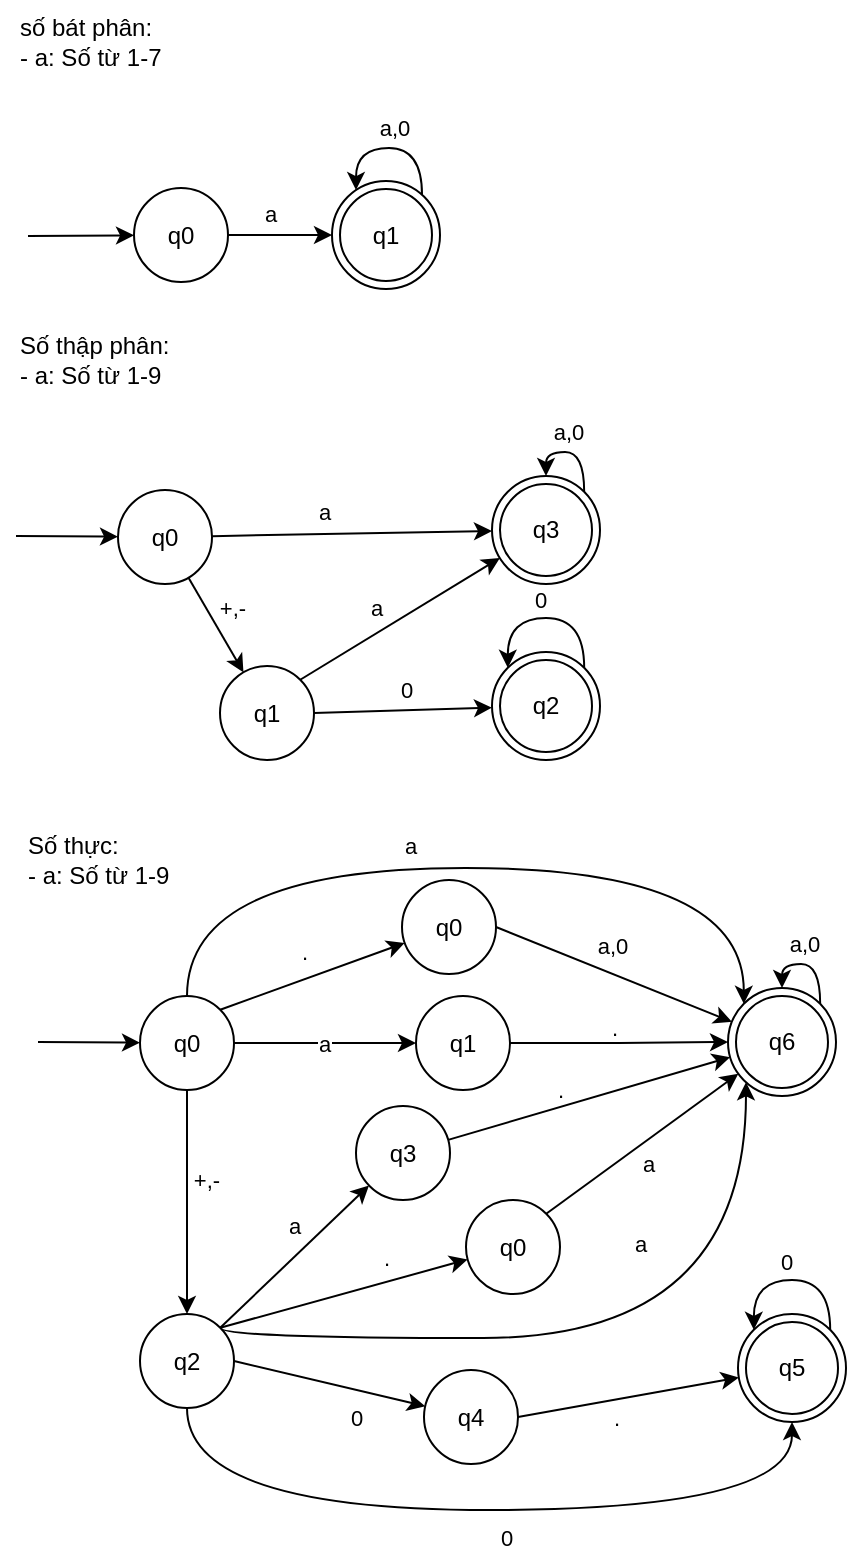 <mxfile version="24.7.12">
  <diagram name="Page-1" id="ywcTNB9aZr9tDC0TdeI4">
    <mxGraphModel dx="1434" dy="827" grid="0" gridSize="10" guides="1" tooltips="1" connect="1" arrows="1" fold="1" page="1" pageScale="1" pageWidth="1654" pageHeight="2336" math="0" shadow="0">
      <root>
        <mxCell id="0" />
        <mxCell id="1" parent="0" />
        <mxCell id="Q4vxLiz5nYjD_q5xdy93-6" style="edgeStyle=orthogonalEdgeStyle;rounded=0;orthogonalLoop=1;jettySize=auto;html=1;exitX=1;exitY=0.5;exitDx=0;exitDy=0;" edge="1" parent="1" source="Q4vxLiz5nYjD_q5xdy93-1" target="Q4vxLiz5nYjD_q5xdy93-14">
          <mxGeometry relative="1" as="geometry">
            <mxPoint x="277" y="201.5" as="targetPoint" />
          </mxGeometry>
        </mxCell>
        <mxCell id="Q4vxLiz5nYjD_q5xdy93-8" value="a" style="edgeLabel;html=1;align=center;verticalAlign=middle;resizable=0;points=[];" vertex="1" connectable="0" parent="Q4vxLiz5nYjD_q5xdy93-6">
          <mxGeometry x="-0.193" y="2" relative="1" as="geometry">
            <mxPoint y="-9" as="offset" />
          </mxGeometry>
        </mxCell>
        <mxCell id="Q4vxLiz5nYjD_q5xdy93-1" value="q0" style="ellipse;whiteSpace=wrap;html=1;aspect=fixed;" vertex="1" parent="1">
          <mxGeometry x="173" y="178" width="47" height="47" as="geometry" />
        </mxCell>
        <mxCell id="Q4vxLiz5nYjD_q5xdy93-2" value="" style="endArrow=classic;html=1;rounded=0;" edge="1" parent="1" target="Q4vxLiz5nYjD_q5xdy93-1">
          <mxGeometry width="50" height="50" relative="1" as="geometry">
            <mxPoint x="120" y="202" as="sourcePoint" />
            <mxPoint x="485" y="316" as="targetPoint" />
          </mxGeometry>
        </mxCell>
        <mxCell id="Q4vxLiz5nYjD_q5xdy93-10" value="số bát phân:&lt;div&gt;- a: S&lt;span style=&quot;background-color: initial;&quot;&gt;ố từ 1-7&lt;/span&gt;&lt;/div&gt;" style="text;html=1;align=left;verticalAlign=middle;resizable=0;points=[];autosize=1;strokeColor=none;fillColor=none;" vertex="1" parent="1">
          <mxGeometry x="114" y="84" width="89" height="41" as="geometry" />
        </mxCell>
        <mxCell id="Q4vxLiz5nYjD_q5xdy93-11" style="edgeStyle=orthogonalEdgeStyle;rounded=0;orthogonalLoop=1;jettySize=auto;html=1;curved=1;" edge="1" parent="1" source="Q4vxLiz5nYjD_q5xdy93-14" target="Q4vxLiz5nYjD_q5xdy93-14">
          <mxGeometry relative="1" as="geometry">
            <mxPoint x="317.117" y="184.883" as="sourcePoint" />
            <mxPoint x="283.883" y="184.883" as="targetPoint" />
            <Array as="points">
              <mxPoint x="317" y="158" />
              <mxPoint x="284" y="158" />
            </Array>
          </mxGeometry>
        </mxCell>
        <mxCell id="Q4vxLiz5nYjD_q5xdy93-13" value="a,0" style="edgeLabel;html=1;align=center;verticalAlign=middle;resizable=0;points=[];" vertex="1" connectable="0" parent="Q4vxLiz5nYjD_q5xdy93-11">
          <mxGeometry x="0.011" y="-2" relative="1" as="geometry">
            <mxPoint x="1" y="-8" as="offset" />
          </mxGeometry>
        </mxCell>
        <mxCell id="Q4vxLiz5nYjD_q5xdy93-14" value="q1" style="ellipse;shape=doubleEllipse;whiteSpace=wrap;html=1;aspect=fixed;" vertex="1" parent="1">
          <mxGeometry x="272" y="174.5" width="54" height="54" as="geometry" />
        </mxCell>
        <mxCell id="Q4vxLiz5nYjD_q5xdy93-15" value="Số thập phân:&lt;div&gt;- a: Số từ 1-9&lt;/div&gt;" style="text;html=1;align=left;verticalAlign=middle;resizable=0;points=[];autosize=1;strokeColor=none;fillColor=none;" vertex="1" parent="1">
          <mxGeometry x="114" y="243" width="93" height="41" as="geometry" />
        </mxCell>
        <mxCell id="Q4vxLiz5nYjD_q5xdy93-19" style="rounded=0;orthogonalLoop=1;jettySize=auto;html=1;" edge="1" parent="1" source="Q4vxLiz5nYjD_q5xdy93-16" target="Q4vxLiz5nYjD_q5xdy93-17">
          <mxGeometry relative="1" as="geometry" />
        </mxCell>
        <mxCell id="Q4vxLiz5nYjD_q5xdy93-20" value="+,-" style="edgeLabel;html=1;align=center;verticalAlign=middle;resizable=0;points=[];" vertex="1" connectable="0" parent="Q4vxLiz5nYjD_q5xdy93-19">
          <mxGeometry x="-0.063" y="-1" relative="1" as="geometry">
            <mxPoint x="10" y="-8" as="offset" />
          </mxGeometry>
        </mxCell>
        <mxCell id="Q4vxLiz5nYjD_q5xdy93-22" style="rounded=0;orthogonalLoop=1;jettySize=auto;html=1;" edge="1" parent="1" source="Q4vxLiz5nYjD_q5xdy93-16" target="Q4vxLiz5nYjD_q5xdy93-27">
          <mxGeometry relative="1" as="geometry">
            <mxPoint x="370" y="352.5" as="targetPoint" />
          </mxGeometry>
        </mxCell>
        <mxCell id="Q4vxLiz5nYjD_q5xdy93-24" value="a" style="edgeLabel;html=1;align=center;verticalAlign=middle;resizable=0;points=[];" vertex="1" connectable="0" parent="Q4vxLiz5nYjD_q5xdy93-22">
          <mxGeometry x="-0.116" relative="1" as="geometry">
            <mxPoint x="-6" y="-11" as="offset" />
          </mxGeometry>
        </mxCell>
        <mxCell id="Q4vxLiz5nYjD_q5xdy93-16" value="q0" style="ellipse;whiteSpace=wrap;html=1;aspect=fixed;" vertex="1" parent="1">
          <mxGeometry x="165" y="329" width="47" height="47" as="geometry" />
        </mxCell>
        <mxCell id="Q4vxLiz5nYjD_q5xdy93-25" style="rounded=0;orthogonalLoop=1;jettySize=auto;html=1;exitX=1;exitY=0;exitDx=0;exitDy=0;" edge="1" parent="1" source="Q4vxLiz5nYjD_q5xdy93-17" target="Q4vxLiz5nYjD_q5xdy93-27">
          <mxGeometry relative="1" as="geometry">
            <mxPoint x="372.635" y="363.313" as="targetPoint" />
          </mxGeometry>
        </mxCell>
        <mxCell id="Q4vxLiz5nYjD_q5xdy93-39" value="a" style="edgeLabel;html=1;align=center;verticalAlign=middle;resizable=0;points=[];" vertex="1" connectable="0" parent="Q4vxLiz5nYjD_q5xdy93-25">
          <mxGeometry x="-0.12" relative="1" as="geometry">
            <mxPoint x="-6" y="-9" as="offset" />
          </mxGeometry>
        </mxCell>
        <mxCell id="Q4vxLiz5nYjD_q5xdy93-26" style="rounded=0;orthogonalLoop=1;jettySize=auto;html=1;exitX=1;exitY=0.5;exitDx=0;exitDy=0;" edge="1" parent="1" source="Q4vxLiz5nYjD_q5xdy93-17" target="Q4vxLiz5nYjD_q5xdy93-28">
          <mxGeometry relative="1" as="geometry">
            <mxPoint x="370" y="440.5" as="targetPoint" />
          </mxGeometry>
        </mxCell>
        <mxCell id="Q4vxLiz5nYjD_q5xdy93-29" value="0" style="edgeLabel;html=1;align=center;verticalAlign=middle;resizable=0;points=[];" vertex="1" connectable="0" parent="Q4vxLiz5nYjD_q5xdy93-26">
          <mxGeometry x="-0.108" y="-1" relative="1" as="geometry">
            <mxPoint x="6" y="-12" as="offset" />
          </mxGeometry>
        </mxCell>
        <mxCell id="Q4vxLiz5nYjD_q5xdy93-17" value="q1" style="ellipse;whiteSpace=wrap;html=1;aspect=fixed;" vertex="1" parent="1">
          <mxGeometry x="216" y="417" width="47" height="47" as="geometry" />
        </mxCell>
        <mxCell id="Q4vxLiz5nYjD_q5xdy93-23" value="" style="endArrow=classic;html=1;rounded=0;" edge="1" parent="1" target="Q4vxLiz5nYjD_q5xdy93-16">
          <mxGeometry width="50" height="50" relative="1" as="geometry">
            <mxPoint x="114" y="352" as="sourcePoint" />
            <mxPoint x="510" y="265" as="targetPoint" />
          </mxGeometry>
        </mxCell>
        <mxCell id="Q4vxLiz5nYjD_q5xdy93-27" value="q3" style="ellipse;shape=doubleEllipse;whiteSpace=wrap;html=1;aspect=fixed;" vertex="1" parent="1">
          <mxGeometry x="352" y="322" width="54" height="54" as="geometry" />
        </mxCell>
        <mxCell id="Q4vxLiz5nYjD_q5xdy93-28" value="q2" style="ellipse;shape=doubleEllipse;whiteSpace=wrap;html=1;aspect=fixed;" vertex="1" parent="1">
          <mxGeometry x="352" y="410" width="54" height="54" as="geometry" />
        </mxCell>
        <mxCell id="Q4vxLiz5nYjD_q5xdy93-30" style="edgeStyle=orthogonalEdgeStyle;rounded=0;orthogonalLoop=1;jettySize=auto;html=1;exitX=1;exitY=0;exitDx=0;exitDy=0;curved=1;entryX=0.5;entryY=0;entryDx=0;entryDy=0;" edge="1" parent="1" source="Q4vxLiz5nYjD_q5xdy93-27" target="Q4vxLiz5nYjD_q5xdy93-27">
          <mxGeometry relative="1" as="geometry">
            <Array as="points">
              <mxPoint x="398" y="310" />
              <mxPoint x="379" y="310" />
            </Array>
          </mxGeometry>
        </mxCell>
        <mxCell id="Q4vxLiz5nYjD_q5xdy93-31" value="a,0" style="edgeLabel;html=1;align=center;verticalAlign=middle;resizable=0;points=[];" vertex="1" connectable="0" parent="Q4vxLiz5nYjD_q5xdy93-30">
          <mxGeometry x="0.103" relative="1" as="geometry">
            <mxPoint y="-10" as="offset" />
          </mxGeometry>
        </mxCell>
        <mxCell id="Q4vxLiz5nYjD_q5xdy93-32" style="edgeStyle=orthogonalEdgeStyle;rounded=0;orthogonalLoop=1;jettySize=auto;html=1;exitX=1;exitY=0;exitDx=0;exitDy=0;curved=1;entryX=0;entryY=0;entryDx=0;entryDy=0;" edge="1" parent="1" source="Q4vxLiz5nYjD_q5xdy93-28" target="Q4vxLiz5nYjD_q5xdy93-28">
          <mxGeometry relative="1" as="geometry">
            <Array as="points">
              <mxPoint x="398" y="393" />
              <mxPoint x="360" y="393" />
            </Array>
          </mxGeometry>
        </mxCell>
        <mxCell id="Q4vxLiz5nYjD_q5xdy93-33" value="0" style="edgeLabel;html=1;align=center;verticalAlign=middle;resizable=0;points=[];" vertex="1" connectable="0" parent="Q4vxLiz5nYjD_q5xdy93-32">
          <mxGeometry x="-0.045" relative="1" as="geometry">
            <mxPoint x="-5" y="-9" as="offset" />
          </mxGeometry>
        </mxCell>
        <mxCell id="Q4vxLiz5nYjD_q5xdy93-41" value="Số thực:&lt;div&gt;- a: Số từ 1-9&lt;/div&gt;" style="text;html=1;align=left;verticalAlign=middle;resizable=0;points=[];autosize=1;strokeColor=none;fillColor=none;" vertex="1" parent="1">
          <mxGeometry x="118" y="493" width="89" height="41" as="geometry" />
        </mxCell>
        <mxCell id="Q4vxLiz5nYjD_q5xdy93-42" style="rounded=0;orthogonalLoop=1;jettySize=auto;html=1;" edge="1" parent="1" source="Q4vxLiz5nYjD_q5xdy93-46" target="Q4vxLiz5nYjD_q5xdy93-51">
          <mxGeometry relative="1" as="geometry" />
        </mxCell>
        <mxCell id="Q4vxLiz5nYjD_q5xdy93-43" value="+,-" style="edgeLabel;html=1;align=center;verticalAlign=middle;resizable=0;points=[];" vertex="1" connectable="0" parent="Q4vxLiz5nYjD_q5xdy93-42">
          <mxGeometry x="-0.063" y="-1" relative="1" as="geometry">
            <mxPoint x="10" y="-8" as="offset" />
          </mxGeometry>
        </mxCell>
        <mxCell id="Q4vxLiz5nYjD_q5xdy93-44" style="rounded=0;orthogonalLoop=1;jettySize=auto;html=1;edgeStyle=orthogonalEdgeStyle;curved=1;entryX=0;entryY=0;entryDx=0;entryDy=0;" edge="1" parent="1" source="Q4vxLiz5nYjD_q5xdy93-46" target="Q4vxLiz5nYjD_q5xdy93-53">
          <mxGeometry relative="1" as="geometry">
            <mxPoint x="381" y="605.5" as="targetPoint" />
            <Array as="points">
              <mxPoint x="200" y="518" />
              <mxPoint x="478" y="518" />
            </Array>
          </mxGeometry>
        </mxCell>
        <mxCell id="Q4vxLiz5nYjD_q5xdy93-45" value="a" style="edgeLabel;html=1;align=center;verticalAlign=middle;resizable=0;points=[];" vertex="1" connectable="0" parent="Q4vxLiz5nYjD_q5xdy93-44">
          <mxGeometry x="-0.116" relative="1" as="geometry">
            <mxPoint x="-6" y="-11" as="offset" />
          </mxGeometry>
        </mxCell>
        <mxCell id="Q4vxLiz5nYjD_q5xdy93-60" style="edgeStyle=orthogonalEdgeStyle;rounded=0;orthogonalLoop=1;jettySize=auto;html=1;exitX=1;exitY=0.5;exitDx=0;exitDy=0;" edge="1" parent="1" source="Q4vxLiz5nYjD_q5xdy93-46" target="Q4vxLiz5nYjD_q5xdy93-59">
          <mxGeometry relative="1" as="geometry" />
        </mxCell>
        <mxCell id="Q4vxLiz5nYjD_q5xdy93-61" value="a" style="edgeLabel;html=1;align=center;verticalAlign=middle;resizable=0;points=[];" vertex="1" connectable="0" parent="Q4vxLiz5nYjD_q5xdy93-60">
          <mxGeometry x="-0.011" y="1" relative="1" as="geometry">
            <mxPoint y="1" as="offset" />
          </mxGeometry>
        </mxCell>
        <mxCell id="Q4vxLiz5nYjD_q5xdy93-75" style="rounded=0;orthogonalLoop=1;jettySize=auto;html=1;exitX=1;exitY=0;exitDx=0;exitDy=0;" edge="1" parent="1" source="Q4vxLiz5nYjD_q5xdy93-46" target="Q4vxLiz5nYjD_q5xdy93-74">
          <mxGeometry relative="1" as="geometry" />
        </mxCell>
        <mxCell id="Q4vxLiz5nYjD_q5xdy93-77" value="." style="edgeLabel;html=1;align=center;verticalAlign=middle;resizable=0;points=[];" vertex="1" connectable="0" parent="Q4vxLiz5nYjD_q5xdy93-75">
          <mxGeometry x="0.131" y="-2" relative="1" as="geometry">
            <mxPoint x="-11" y="-12" as="offset" />
          </mxGeometry>
        </mxCell>
        <mxCell id="Q4vxLiz5nYjD_q5xdy93-46" value="q0" style="ellipse;whiteSpace=wrap;html=1;aspect=fixed;" vertex="1" parent="1">
          <mxGeometry x="176" y="582" width="47" height="47" as="geometry" />
        </mxCell>
        <mxCell id="Q4vxLiz5nYjD_q5xdy93-47" style="rounded=0;orthogonalLoop=1;jettySize=auto;html=1;exitX=1;exitY=0;exitDx=0;exitDy=0;edgeStyle=orthogonalEdgeStyle;curved=1;" edge="1" parent="1" source="Q4vxLiz5nYjD_q5xdy93-51" target="Q4vxLiz5nYjD_q5xdy93-53">
          <mxGeometry relative="1" as="geometry">
            <mxPoint x="383.635" y="616.313" as="targetPoint" />
            <Array as="points">
              <mxPoint x="479" y="753" />
            </Array>
          </mxGeometry>
        </mxCell>
        <mxCell id="Q4vxLiz5nYjD_q5xdy93-48" value="a" style="edgeLabel;html=1;align=center;verticalAlign=middle;resizable=0;points=[];" vertex="1" connectable="0" parent="Q4vxLiz5nYjD_q5xdy93-47">
          <mxGeometry x="-0.12" relative="1" as="geometry">
            <mxPoint x="41" y="-47" as="offset" />
          </mxGeometry>
        </mxCell>
        <mxCell id="Q4vxLiz5nYjD_q5xdy93-49" style="rounded=0;orthogonalLoop=1;jettySize=auto;html=1;edgeStyle=orthogonalEdgeStyle;curved=1;exitX=0.5;exitY=1;exitDx=0;exitDy=0;" edge="1" parent="1" source="Q4vxLiz5nYjD_q5xdy93-51" target="Q4vxLiz5nYjD_q5xdy93-54">
          <mxGeometry relative="1" as="geometry">
            <mxPoint x="381" y="693.5" as="targetPoint" />
            <Array as="points">
              <mxPoint x="200" y="839" />
              <mxPoint x="502" y="839" />
            </Array>
          </mxGeometry>
        </mxCell>
        <mxCell id="Q4vxLiz5nYjD_q5xdy93-50" value="0" style="edgeLabel;html=1;align=center;verticalAlign=middle;resizable=0;points=[];" vertex="1" connectable="0" parent="Q4vxLiz5nYjD_q5xdy93-49">
          <mxGeometry x="-0.108" y="-1" relative="1" as="geometry">
            <mxPoint x="33" y="13" as="offset" />
          </mxGeometry>
        </mxCell>
        <mxCell id="Q4vxLiz5nYjD_q5xdy93-65" style="rounded=0;orthogonalLoop=1;jettySize=auto;html=1;exitX=1;exitY=0;exitDx=0;exitDy=0;" edge="1" parent="1" source="Q4vxLiz5nYjD_q5xdy93-51" target="Q4vxLiz5nYjD_q5xdy93-64">
          <mxGeometry relative="1" as="geometry" />
        </mxCell>
        <mxCell id="Q4vxLiz5nYjD_q5xdy93-67" value="a" style="edgeLabel;html=1;align=center;verticalAlign=middle;resizable=0;points=[];" vertex="1" connectable="0" parent="Q4vxLiz5nYjD_q5xdy93-65">
          <mxGeometry x="0.139" y="-4" relative="1" as="geometry">
            <mxPoint x="-8" y="-14" as="offset" />
          </mxGeometry>
        </mxCell>
        <mxCell id="Q4vxLiz5nYjD_q5xdy93-70" style="rounded=0;orthogonalLoop=1;jettySize=auto;html=1;exitX=1;exitY=0.5;exitDx=0;exitDy=0;" edge="1" parent="1" source="Q4vxLiz5nYjD_q5xdy93-51" target="Q4vxLiz5nYjD_q5xdy93-69">
          <mxGeometry relative="1" as="geometry" />
        </mxCell>
        <mxCell id="Q4vxLiz5nYjD_q5xdy93-72" value="0" style="edgeLabel;html=1;align=center;verticalAlign=middle;resizable=0;points=[];" vertex="1" connectable="0" parent="Q4vxLiz5nYjD_q5xdy93-70">
          <mxGeometry x="0.162" y="-2" relative="1" as="geometry">
            <mxPoint x="6" y="13" as="offset" />
          </mxGeometry>
        </mxCell>
        <mxCell id="Q4vxLiz5nYjD_q5xdy93-80" style="rounded=0;orthogonalLoop=1;jettySize=auto;html=1;exitX=1;exitY=0;exitDx=0;exitDy=0;" edge="1" parent="1" source="Q4vxLiz5nYjD_q5xdy93-51" target="Q4vxLiz5nYjD_q5xdy93-79">
          <mxGeometry relative="1" as="geometry" />
        </mxCell>
        <mxCell id="Q4vxLiz5nYjD_q5xdy93-82" value="." style="edgeLabel;html=1;align=center;verticalAlign=middle;resizable=0;points=[];" vertex="1" connectable="0" parent="Q4vxLiz5nYjD_q5xdy93-80">
          <mxGeometry x="0.396" y="-2" relative="1" as="geometry">
            <mxPoint x="-4" y="-13" as="offset" />
          </mxGeometry>
        </mxCell>
        <mxCell id="Q4vxLiz5nYjD_q5xdy93-51" value="q2" style="ellipse;whiteSpace=wrap;html=1;aspect=fixed;" vertex="1" parent="1">
          <mxGeometry x="176" y="741" width="47" height="47" as="geometry" />
        </mxCell>
        <mxCell id="Q4vxLiz5nYjD_q5xdy93-52" value="" style="endArrow=classic;html=1;rounded=0;" edge="1" parent="1" target="Q4vxLiz5nYjD_q5xdy93-46">
          <mxGeometry width="50" height="50" relative="1" as="geometry">
            <mxPoint x="125" y="605" as="sourcePoint" />
            <mxPoint x="521" y="518" as="targetPoint" />
          </mxGeometry>
        </mxCell>
        <mxCell id="Q4vxLiz5nYjD_q5xdy93-53" value="q6" style="ellipse;shape=doubleEllipse;whiteSpace=wrap;html=1;aspect=fixed;" vertex="1" parent="1">
          <mxGeometry x="470" y="578" width="54" height="54" as="geometry" />
        </mxCell>
        <mxCell id="Q4vxLiz5nYjD_q5xdy93-54" value="q5" style="ellipse;shape=doubleEllipse;whiteSpace=wrap;html=1;aspect=fixed;" vertex="1" parent="1">
          <mxGeometry x="475" y="741" width="54" height="54" as="geometry" />
        </mxCell>
        <mxCell id="Q4vxLiz5nYjD_q5xdy93-55" style="edgeStyle=orthogonalEdgeStyle;rounded=0;orthogonalLoop=1;jettySize=auto;html=1;exitX=1;exitY=0;exitDx=0;exitDy=0;curved=1;entryX=0.5;entryY=0;entryDx=0;entryDy=0;" edge="1" parent="1" source="Q4vxLiz5nYjD_q5xdy93-53" target="Q4vxLiz5nYjD_q5xdy93-53">
          <mxGeometry relative="1" as="geometry">
            <Array as="points">
              <mxPoint x="516" y="566" />
              <mxPoint x="497" y="566" />
            </Array>
          </mxGeometry>
        </mxCell>
        <mxCell id="Q4vxLiz5nYjD_q5xdy93-56" value="a,0" style="edgeLabel;html=1;align=center;verticalAlign=middle;resizable=0;points=[];" vertex="1" connectable="0" parent="Q4vxLiz5nYjD_q5xdy93-55">
          <mxGeometry x="0.103" relative="1" as="geometry">
            <mxPoint y="-10" as="offset" />
          </mxGeometry>
        </mxCell>
        <mxCell id="Q4vxLiz5nYjD_q5xdy93-57" style="edgeStyle=orthogonalEdgeStyle;rounded=0;orthogonalLoop=1;jettySize=auto;html=1;exitX=1;exitY=0;exitDx=0;exitDy=0;curved=1;entryX=0;entryY=0;entryDx=0;entryDy=0;" edge="1" parent="1" source="Q4vxLiz5nYjD_q5xdy93-54" target="Q4vxLiz5nYjD_q5xdy93-54">
          <mxGeometry relative="1" as="geometry">
            <Array as="points">
              <mxPoint x="521" y="724" />
              <mxPoint x="483" y="724" />
            </Array>
          </mxGeometry>
        </mxCell>
        <mxCell id="Q4vxLiz5nYjD_q5xdy93-58" value="0" style="edgeLabel;html=1;align=center;verticalAlign=middle;resizable=0;points=[];" vertex="1" connectable="0" parent="Q4vxLiz5nYjD_q5xdy93-57">
          <mxGeometry x="-0.045" relative="1" as="geometry">
            <mxPoint x="-5" y="-9" as="offset" />
          </mxGeometry>
        </mxCell>
        <mxCell id="Q4vxLiz5nYjD_q5xdy93-62" style="edgeStyle=orthogonalEdgeStyle;rounded=0;orthogonalLoop=1;jettySize=auto;html=1;exitX=1;exitY=0.5;exitDx=0;exitDy=0;" edge="1" parent="1" source="Q4vxLiz5nYjD_q5xdy93-59" target="Q4vxLiz5nYjD_q5xdy93-53">
          <mxGeometry relative="1" as="geometry" />
        </mxCell>
        <mxCell id="Q4vxLiz5nYjD_q5xdy93-63" value="." style="edgeLabel;html=1;align=center;verticalAlign=middle;resizable=0;points=[];" vertex="1" connectable="0" parent="Q4vxLiz5nYjD_q5xdy93-62">
          <mxGeometry x="-0.013" relative="1" as="geometry">
            <mxPoint x="-2" y="-8" as="offset" />
          </mxGeometry>
        </mxCell>
        <mxCell id="Q4vxLiz5nYjD_q5xdy93-59" value="q1" style="ellipse;whiteSpace=wrap;html=1;aspect=fixed;" vertex="1" parent="1">
          <mxGeometry x="314" y="582" width="47" height="47" as="geometry" />
        </mxCell>
        <mxCell id="Q4vxLiz5nYjD_q5xdy93-66" style="rounded=0;orthogonalLoop=1;jettySize=auto;html=1;" edge="1" parent="1" source="Q4vxLiz5nYjD_q5xdy93-64" target="Q4vxLiz5nYjD_q5xdy93-53">
          <mxGeometry relative="1" as="geometry" />
        </mxCell>
        <mxCell id="Q4vxLiz5nYjD_q5xdy93-68" value="." style="edgeLabel;html=1;align=center;verticalAlign=middle;resizable=0;points=[];" vertex="1" connectable="0" parent="Q4vxLiz5nYjD_q5xdy93-66">
          <mxGeometry x="-0.113" y="-5" relative="1" as="geometry">
            <mxPoint x="-8" y="-12" as="offset" />
          </mxGeometry>
        </mxCell>
        <mxCell id="Q4vxLiz5nYjD_q5xdy93-64" value="q3" style="ellipse;whiteSpace=wrap;html=1;aspect=fixed;" vertex="1" parent="1">
          <mxGeometry x="284" y="637" width="47" height="47" as="geometry" />
        </mxCell>
        <mxCell id="Q4vxLiz5nYjD_q5xdy93-71" style="rounded=0;orthogonalLoop=1;jettySize=auto;html=1;exitX=1;exitY=0.5;exitDx=0;exitDy=0;" edge="1" parent="1" source="Q4vxLiz5nYjD_q5xdy93-69" target="Q4vxLiz5nYjD_q5xdy93-54">
          <mxGeometry relative="1" as="geometry" />
        </mxCell>
        <mxCell id="Q4vxLiz5nYjD_q5xdy93-73" value="." style="edgeLabel;html=1;align=center;verticalAlign=middle;resizable=0;points=[];" vertex="1" connectable="0" parent="Q4vxLiz5nYjD_q5xdy93-71">
          <mxGeometry x="-0.096" relative="1" as="geometry">
            <mxPoint x="-1" y="9" as="offset" />
          </mxGeometry>
        </mxCell>
        <mxCell id="Q4vxLiz5nYjD_q5xdy93-69" value="q4" style="ellipse;whiteSpace=wrap;html=1;aspect=fixed;" vertex="1" parent="1">
          <mxGeometry x="318" y="769" width="47" height="47" as="geometry" />
        </mxCell>
        <mxCell id="Q4vxLiz5nYjD_q5xdy93-76" style="rounded=0;orthogonalLoop=1;jettySize=auto;html=1;exitX=1;exitY=0.5;exitDx=0;exitDy=0;" edge="1" parent="1" source="Q4vxLiz5nYjD_q5xdy93-74" target="Q4vxLiz5nYjD_q5xdy93-53">
          <mxGeometry relative="1" as="geometry" />
        </mxCell>
        <mxCell id="Q4vxLiz5nYjD_q5xdy93-78" value="a,0" style="edgeLabel;html=1;align=center;verticalAlign=middle;resizable=0;points=[];" vertex="1" connectable="0" parent="Q4vxLiz5nYjD_q5xdy93-76">
          <mxGeometry x="-0.176" y="1" relative="1" as="geometry">
            <mxPoint x="9" y="-9" as="offset" />
          </mxGeometry>
        </mxCell>
        <mxCell id="Q4vxLiz5nYjD_q5xdy93-74" value="q0" style="ellipse;whiteSpace=wrap;html=1;aspect=fixed;" vertex="1" parent="1">
          <mxGeometry x="307" y="524" width="47" height="47" as="geometry" />
        </mxCell>
        <mxCell id="Q4vxLiz5nYjD_q5xdy93-81" style="rounded=0;orthogonalLoop=1;jettySize=auto;html=1;exitX=1;exitY=0;exitDx=0;exitDy=0;" edge="1" parent="1" source="Q4vxLiz5nYjD_q5xdy93-79" target="Q4vxLiz5nYjD_q5xdy93-53">
          <mxGeometry relative="1" as="geometry" />
        </mxCell>
        <mxCell id="Q4vxLiz5nYjD_q5xdy93-83" value="a" style="edgeLabel;html=1;align=center;verticalAlign=middle;resizable=0;points=[];" vertex="1" connectable="0" parent="Q4vxLiz5nYjD_q5xdy93-81">
          <mxGeometry x="-0.228" y="-1" relative="1" as="geometry">
            <mxPoint x="13" y="1" as="offset" />
          </mxGeometry>
        </mxCell>
        <mxCell id="Q4vxLiz5nYjD_q5xdy93-79" value="q0" style="ellipse;whiteSpace=wrap;html=1;aspect=fixed;" vertex="1" parent="1">
          <mxGeometry x="339" y="684" width="47" height="47" as="geometry" />
        </mxCell>
      </root>
    </mxGraphModel>
  </diagram>
</mxfile>
